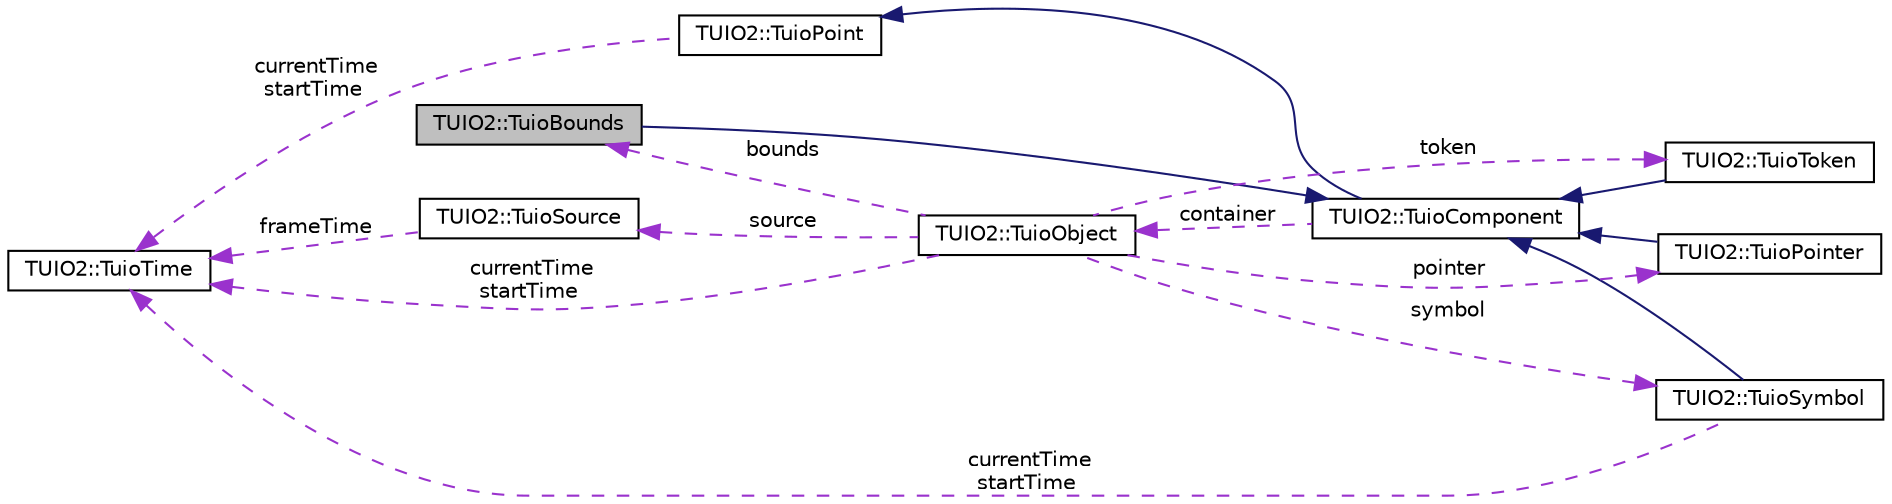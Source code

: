 digraph "TUIO2::TuioBounds"
{
 // LATEX_PDF_SIZE
  edge [fontname="Helvetica",fontsize="10",labelfontname="Helvetica",labelfontsize="10"];
  node [fontname="Helvetica",fontsize="10",shape=record];
  rankdir="LR";
  Node1 [label="TUIO2::TuioBounds",height=0.2,width=0.4,color="black", fillcolor="grey75", style="filled", fontcolor="black",tooltip=" "];
  Node2 -> Node1 [dir="back",color="midnightblue",fontsize="10",style="solid",fontname="Helvetica"];
  Node2 [label="TUIO2::TuioComponent",height=0.2,width=0.4,color="black", fillcolor="white", style="filled",URL="$classTUIO2_1_1TuioComponent.html",tooltip=" "];
  Node3 -> Node2 [dir="back",color="midnightblue",fontsize="10",style="solid",fontname="Helvetica"];
  Node3 [label="TUIO2::TuioPoint",height=0.2,width=0.4,color="black", fillcolor="white", style="filled",URL="$classTUIO2_1_1TuioPoint.html",tooltip=" "];
  Node4 -> Node3 [dir="back",color="darkorchid3",fontsize="10",style="dashed",label=" currentTime\nstartTime" ,fontname="Helvetica"];
  Node4 [label="TUIO2::TuioTime",height=0.2,width=0.4,color="black", fillcolor="white", style="filled",URL="$classTUIO2_1_1TuioTime.html",tooltip=" "];
  Node5 -> Node2 [dir="back",color="darkorchid3",fontsize="10",style="dashed",label=" container" ,fontname="Helvetica"];
  Node5 [label="TUIO2::TuioObject",height=0.2,width=0.4,color="black", fillcolor="white", style="filled",URL="$classTUIO2_1_1TuioObject.html",tooltip=" "];
  Node6 -> Node5 [dir="back",color="darkorchid3",fontsize="10",style="dashed",label=" source" ,fontname="Helvetica"];
  Node6 [label="TUIO2::TuioSource",height=0.2,width=0.4,color="black", fillcolor="white", style="filled",URL="$classTUIO2_1_1TuioSource.html",tooltip=" "];
  Node4 -> Node6 [dir="back",color="darkorchid3",fontsize="10",style="dashed",label=" frameTime" ,fontname="Helvetica"];
  Node7 -> Node5 [dir="back",color="darkorchid3",fontsize="10",style="dashed",label=" token" ,fontname="Helvetica"];
  Node7 [label="TUIO2::TuioToken",height=0.2,width=0.4,color="black", fillcolor="white", style="filled",URL="$classTUIO2_1_1TuioToken.html",tooltip=" "];
  Node2 -> Node7 [dir="back",color="midnightblue",fontsize="10",style="solid",fontname="Helvetica"];
  Node8 -> Node5 [dir="back",color="darkorchid3",fontsize="10",style="dashed",label=" pointer" ,fontname="Helvetica"];
  Node8 [label="TUIO2::TuioPointer",height=0.2,width=0.4,color="black", fillcolor="white", style="filled",URL="$classTUIO2_1_1TuioPointer.html",tooltip=" "];
  Node2 -> Node8 [dir="back",color="midnightblue",fontsize="10",style="solid",fontname="Helvetica"];
  Node1 -> Node5 [dir="back",color="darkorchid3",fontsize="10",style="dashed",label=" bounds" ,fontname="Helvetica"];
  Node9 -> Node5 [dir="back",color="darkorchid3",fontsize="10",style="dashed",label=" symbol" ,fontname="Helvetica"];
  Node9 [label="TUIO2::TuioSymbol",height=0.2,width=0.4,color="black", fillcolor="white", style="filled",URL="$classTUIO2_1_1TuioSymbol.html",tooltip=" "];
  Node2 -> Node9 [dir="back",color="midnightblue",fontsize="10",style="solid",fontname="Helvetica"];
  Node4 -> Node9 [dir="back",color="darkorchid3",fontsize="10",style="dashed",label=" currentTime\nstartTime" ,fontname="Helvetica"];
  Node4 -> Node5 [dir="back",color="darkorchid3",fontsize="10",style="dashed",label=" currentTime\nstartTime" ,fontname="Helvetica"];
}
